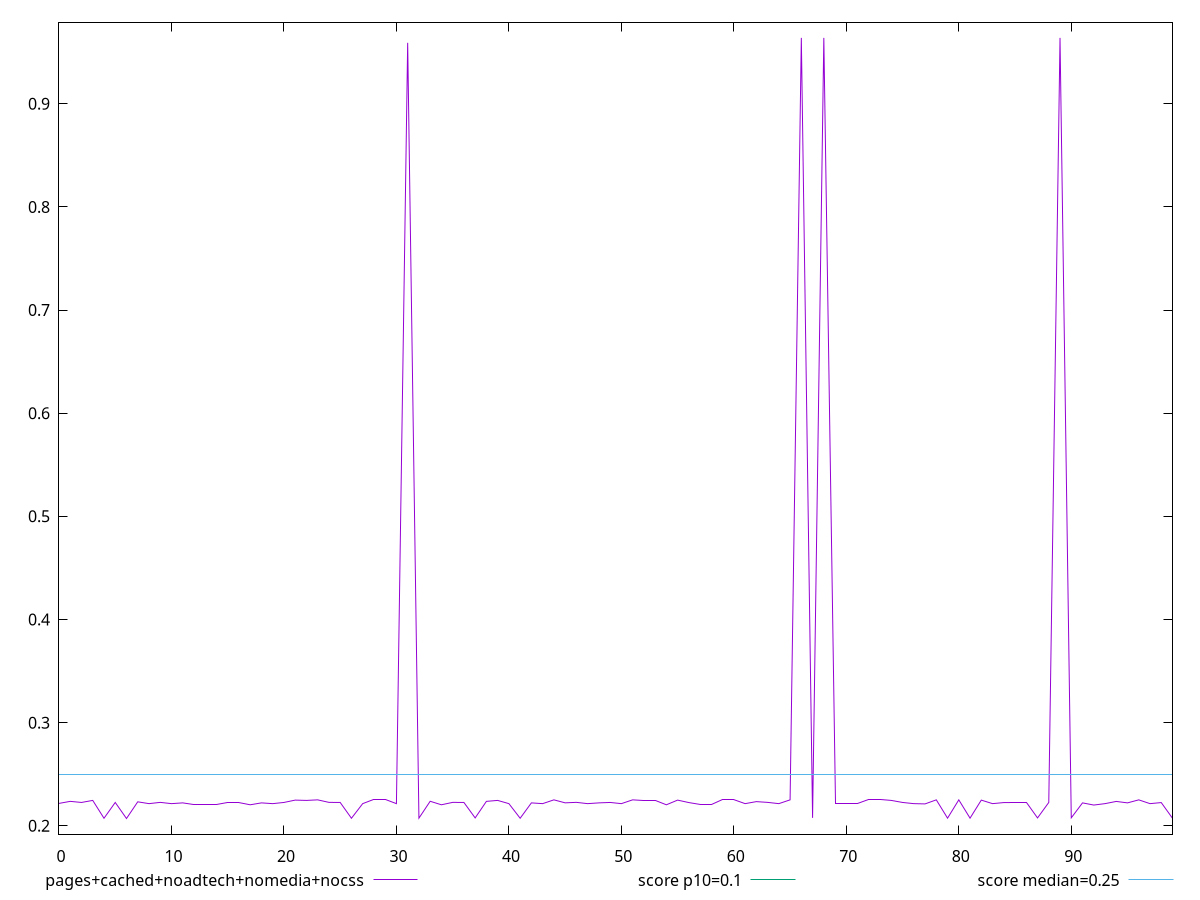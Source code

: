 reset

$pagesCachedNoadtechNomediaNocss <<EOF
0 0.22172205268012152
1 0.2236934373643663
2 0.22264363267686632
3 0.2246172654893663
4 0.20731867133246526
5 0.22264363267686632
6 0.20706671820746528
7 0.22325558132595485
8 0.22149190945095484
9 0.22271586778428817
10 0.22149190945095484
11 0.22222677273220484
12 0.2203821784125434
13 0.2203821784125434
14 0.2203821784125434
15 0.22264363267686632
16 0.22264363267686632
17 0.2203821784125434
18 0.22222677273220484
19 0.22149190945095484
20 0.22264363267686632
21 0.22491121080186632
22 0.22462345038519965
23 0.2251631639268663
24 0.22271586778428817
25 0.22264363267686632
26 0.20731867133246526
27 0.22149190945095484
28 0.2251631639268663
29 0.2251631639268663
30 0.22149190945095484
31 0.95905275132921
32 0.20740965440538192
33 0.22378442043728297
34 0.2203821784125434
35 0.22271586778428817
36 0.22264363267686632
37 0.20763361273871528
38 0.2236934373643663
39 0.22462345038519965
40 0.22149190945095484
41 0.20731867133246526
42 0.22222677273220484
43 0.22149190945095484
44 0.2251631639268663
45 0.22226876491970488
46 0.22273461574978298
47 0.22149190945095484
48 0.22222677273220484
49 0.22264363267686632
50 0.22149190945095484
51 0.2251631639268663
52 0.22491121080186632
53 0.22491121080186632
54 0.2203821784125434
55 0.22491121080186632
56 0.22252071804470486
57 0.2203821784125434
58 0.2203821784125434
59 0.2251631639268663
60 0.2251631639268663
61 0.22149190945095484
62 0.22344148423936633
63 0.22271586778428817
64 0.22149190945095484
65 0.2251631639268663
66 0.9638337368435329
67 0.20772459581163194
68 0.9638337368435329
69 0.22149190945095484
70 0.22149190945095484
71 0.22149190945095484
72 0.2251631639268663
73 0.2251631639268663
74 0.2246172654893663
75 0.22264363267686632
76 0.22149190945095484
77 0.22123995632595486
78 0.2251631639268663
79 0.20740965440538192
80 0.2251631639268663
81 0.20740965440538192
82 0.22491121080186632
83 0.22149190945095484
84 0.22252071804470486
85 0.22264363267686632
86 0.22264363267686632
87 0.20763361273871528
88 0.22264363267686632
89 0.9638337368435329
90 0.20772459581163194
91 0.22222677273220484
92 0.22013022528754342
93 0.22149190945095484
94 0.22363044908311633
95 0.22222677273220484
96 0.2251631639268663
97 0.22149190945095484
98 0.22252071804470486
99 0.20731867133246526
EOF

set key outside below
set xrange [0:99]
set yrange [0.19193137783474393:0.9789690772162543]
set trange [0.19193137783474393:0.9789690772162543]
set terminal svg size 640, 500 enhanced background rgb 'white'
set output "report_00009_2021-02-08T22-37-41.559Z/cumulative-layout-shift/comparison/line/4_vs_5.svg"

plot $pagesCachedNoadtechNomediaNocss title "pages+cached+noadtech+nomedia+nocss" with line, \
     0.1 title "score p10=0.1", \
     0.25 title "score median=0.25"

reset
